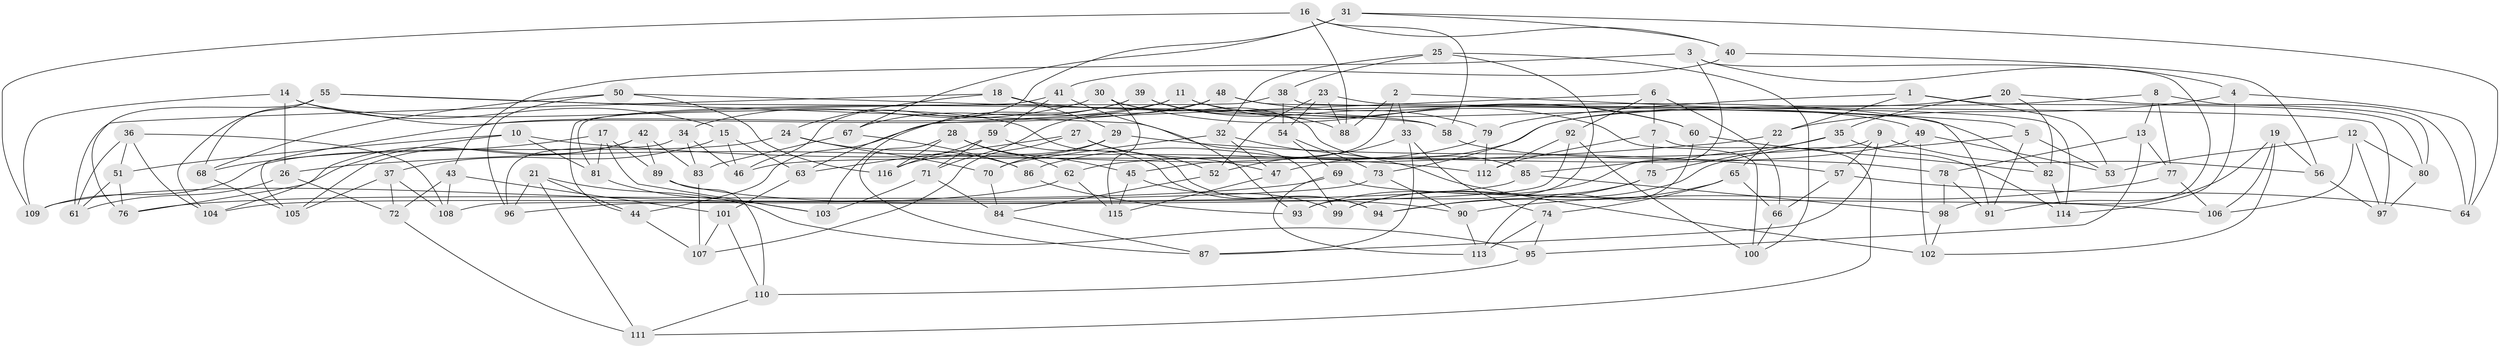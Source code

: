 // coarse degree distribution, {10: 0.05172413793103448, 11: 0.1206896551724138, 4: 0.5862068965517241, 9: 0.05172413793103448, 3: 0.13793103448275862, 8: 0.017241379310344827, 6: 0.034482758620689655}
// Generated by graph-tools (version 1.1) at 2025/53/03/04/25 22:53:46]
// undirected, 116 vertices, 232 edges
graph export_dot {
  node [color=gray90,style=filled];
  1;
  2;
  3;
  4;
  5;
  6;
  7;
  8;
  9;
  10;
  11;
  12;
  13;
  14;
  15;
  16;
  17;
  18;
  19;
  20;
  21;
  22;
  23;
  24;
  25;
  26;
  27;
  28;
  29;
  30;
  31;
  32;
  33;
  34;
  35;
  36;
  37;
  38;
  39;
  40;
  41;
  42;
  43;
  44;
  45;
  46;
  47;
  48;
  49;
  50;
  51;
  52;
  53;
  54;
  55;
  56;
  57;
  58;
  59;
  60;
  61;
  62;
  63;
  64;
  65;
  66;
  67;
  68;
  69;
  70;
  71;
  72;
  73;
  74;
  75;
  76;
  77;
  78;
  79;
  80;
  81;
  82;
  83;
  84;
  85;
  86;
  87;
  88;
  89;
  90;
  91;
  92;
  93;
  94;
  95;
  96;
  97;
  98;
  99;
  100;
  101;
  102;
  103;
  104;
  105;
  106;
  107;
  108;
  109;
  110;
  111;
  112;
  113;
  114;
  115;
  116;
  1 -- 80;
  1 -- 79;
  1 -- 22;
  1 -- 53;
  2 -- 88;
  2 -- 45;
  2 -- 33;
  2 -- 5;
  3 -- 93;
  3 -- 4;
  3 -- 43;
  3 -- 98;
  4 -- 64;
  4 -- 22;
  4 -- 114;
  5 -- 91;
  5 -- 99;
  5 -- 53;
  6 -- 92;
  6 -- 44;
  6 -- 7;
  6 -- 66;
  7 -- 112;
  7 -- 75;
  7 -- 111;
  8 -- 77;
  8 -- 13;
  8 -- 64;
  8 -- 47;
  9 -- 46;
  9 -- 57;
  9 -- 56;
  9 -- 87;
  10 -- 104;
  10 -- 81;
  10 -- 51;
  10 -- 112;
  11 -- 63;
  11 -- 105;
  11 -- 100;
  11 -- 49;
  12 -- 97;
  12 -- 80;
  12 -- 106;
  12 -- 53;
  13 -- 77;
  13 -- 78;
  13 -- 95;
  14 -- 15;
  14 -- 109;
  14 -- 94;
  14 -- 26;
  15 -- 46;
  15 -- 37;
  15 -- 63;
  16 -- 109;
  16 -- 40;
  16 -- 58;
  16 -- 88;
  17 -- 68;
  17 -- 103;
  17 -- 81;
  17 -- 89;
  18 -- 29;
  18 -- 61;
  18 -- 82;
  18 -- 24;
  19 -- 56;
  19 -- 91;
  19 -- 102;
  19 -- 106;
  20 -- 73;
  20 -- 82;
  20 -- 35;
  20 -- 80;
  21 -- 95;
  21 -- 111;
  21 -- 96;
  21 -- 44;
  22 -- 65;
  22 -- 26;
  23 -- 52;
  23 -- 88;
  23 -- 54;
  23 -- 114;
  24 -- 86;
  24 -- 70;
  24 -- 109;
  25 -- 38;
  25 -- 32;
  25 -- 100;
  25 -- 93;
  26 -- 61;
  26 -- 72;
  27 -- 63;
  27 -- 107;
  27 -- 52;
  27 -- 47;
  28 -- 45;
  28 -- 62;
  28 -- 87;
  28 -- 116;
  29 -- 70;
  29 -- 116;
  29 -- 57;
  30 -- 34;
  30 -- 60;
  30 -- 85;
  30 -- 115;
  31 -- 64;
  31 -- 40;
  31 -- 46;
  31 -- 67;
  32 -- 102;
  32 -- 70;
  32 -- 47;
  33 -- 52;
  33 -- 74;
  33 -- 87;
  34 -- 96;
  34 -- 46;
  34 -- 83;
  35 -- 75;
  35 -- 114;
  35 -- 85;
  36 -- 61;
  36 -- 104;
  36 -- 51;
  36 -- 108;
  37 -- 108;
  37 -- 105;
  37 -- 72;
  38 -- 81;
  38 -- 97;
  38 -- 54;
  39 -- 67;
  39 -- 88;
  39 -- 103;
  39 -- 79;
  40 -- 41;
  40 -- 56;
  41 -- 44;
  41 -- 93;
  41 -- 59;
  42 -- 89;
  42 -- 76;
  42 -- 105;
  42 -- 83;
  43 -- 108;
  43 -- 72;
  43 -- 101;
  44 -- 107;
  45 -- 115;
  45 -- 99;
  47 -- 115;
  48 -- 91;
  48 -- 104;
  48 -- 71;
  48 -- 60;
  49 -- 62;
  49 -- 102;
  49 -- 53;
  50 -- 116;
  50 -- 58;
  50 -- 68;
  50 -- 96;
  51 -- 61;
  51 -- 76;
  52 -- 84;
  54 -- 73;
  54 -- 69;
  55 -- 99;
  55 -- 58;
  55 -- 68;
  55 -- 76;
  56 -- 97;
  57 -- 64;
  57 -- 66;
  58 -- 78;
  59 -- 71;
  59 -- 94;
  59 -- 116;
  60 -- 82;
  60 -- 113;
  62 -- 115;
  62 -- 109;
  63 -- 101;
  65 -- 94;
  65 -- 74;
  65 -- 66;
  66 -- 100;
  67 -- 83;
  67 -- 86;
  68 -- 105;
  69 -- 106;
  69 -- 76;
  69 -- 113;
  70 -- 84;
  71 -- 103;
  71 -- 84;
  72 -- 111;
  73 -- 90;
  73 -- 96;
  74 -- 113;
  74 -- 95;
  75 -- 99;
  75 -- 94;
  77 -- 106;
  77 -- 90;
  78 -- 98;
  78 -- 91;
  79 -- 86;
  79 -- 112;
  80 -- 97;
  81 -- 103;
  82 -- 114;
  83 -- 107;
  84 -- 87;
  85 -- 98;
  85 -- 104;
  86 -- 93;
  89 -- 110;
  89 -- 90;
  90 -- 113;
  92 -- 112;
  92 -- 100;
  92 -- 108;
  95 -- 110;
  98 -- 102;
  101 -- 107;
  101 -- 110;
  110 -- 111;
}
